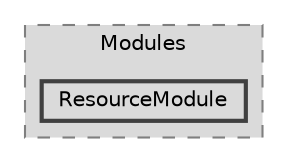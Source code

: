 digraph "Engine/Modules/ResourceModule"
{
 // LATEX_PDF_SIZE
  bgcolor="transparent";
  edge [fontname=Helvetica,fontsize=10,labelfontname=Helvetica,labelfontsize=10];
  node [fontname=Helvetica,fontsize=10,shape=box,height=0.2,width=0.4];
  compound=true
  subgraph clusterdir_5730a32ba65843f7d6a4af6f0645845c {
    graph [ bgcolor="#dadada", pencolor="grey50", label="Modules", fontname=Helvetica,fontsize=10 style="filled,dashed", URL="dir_5730a32ba65843f7d6a4af6f0645845c.html",tooltip=""]
  dir_31d5380225450f9f4da43bdea4e0d260 [label="ResourceModule", fillcolor="#dadada", color="grey25", style="filled,bold", URL="dir_31d5380225450f9f4da43bdea4e0d260.html",tooltip=""];
  }
}
